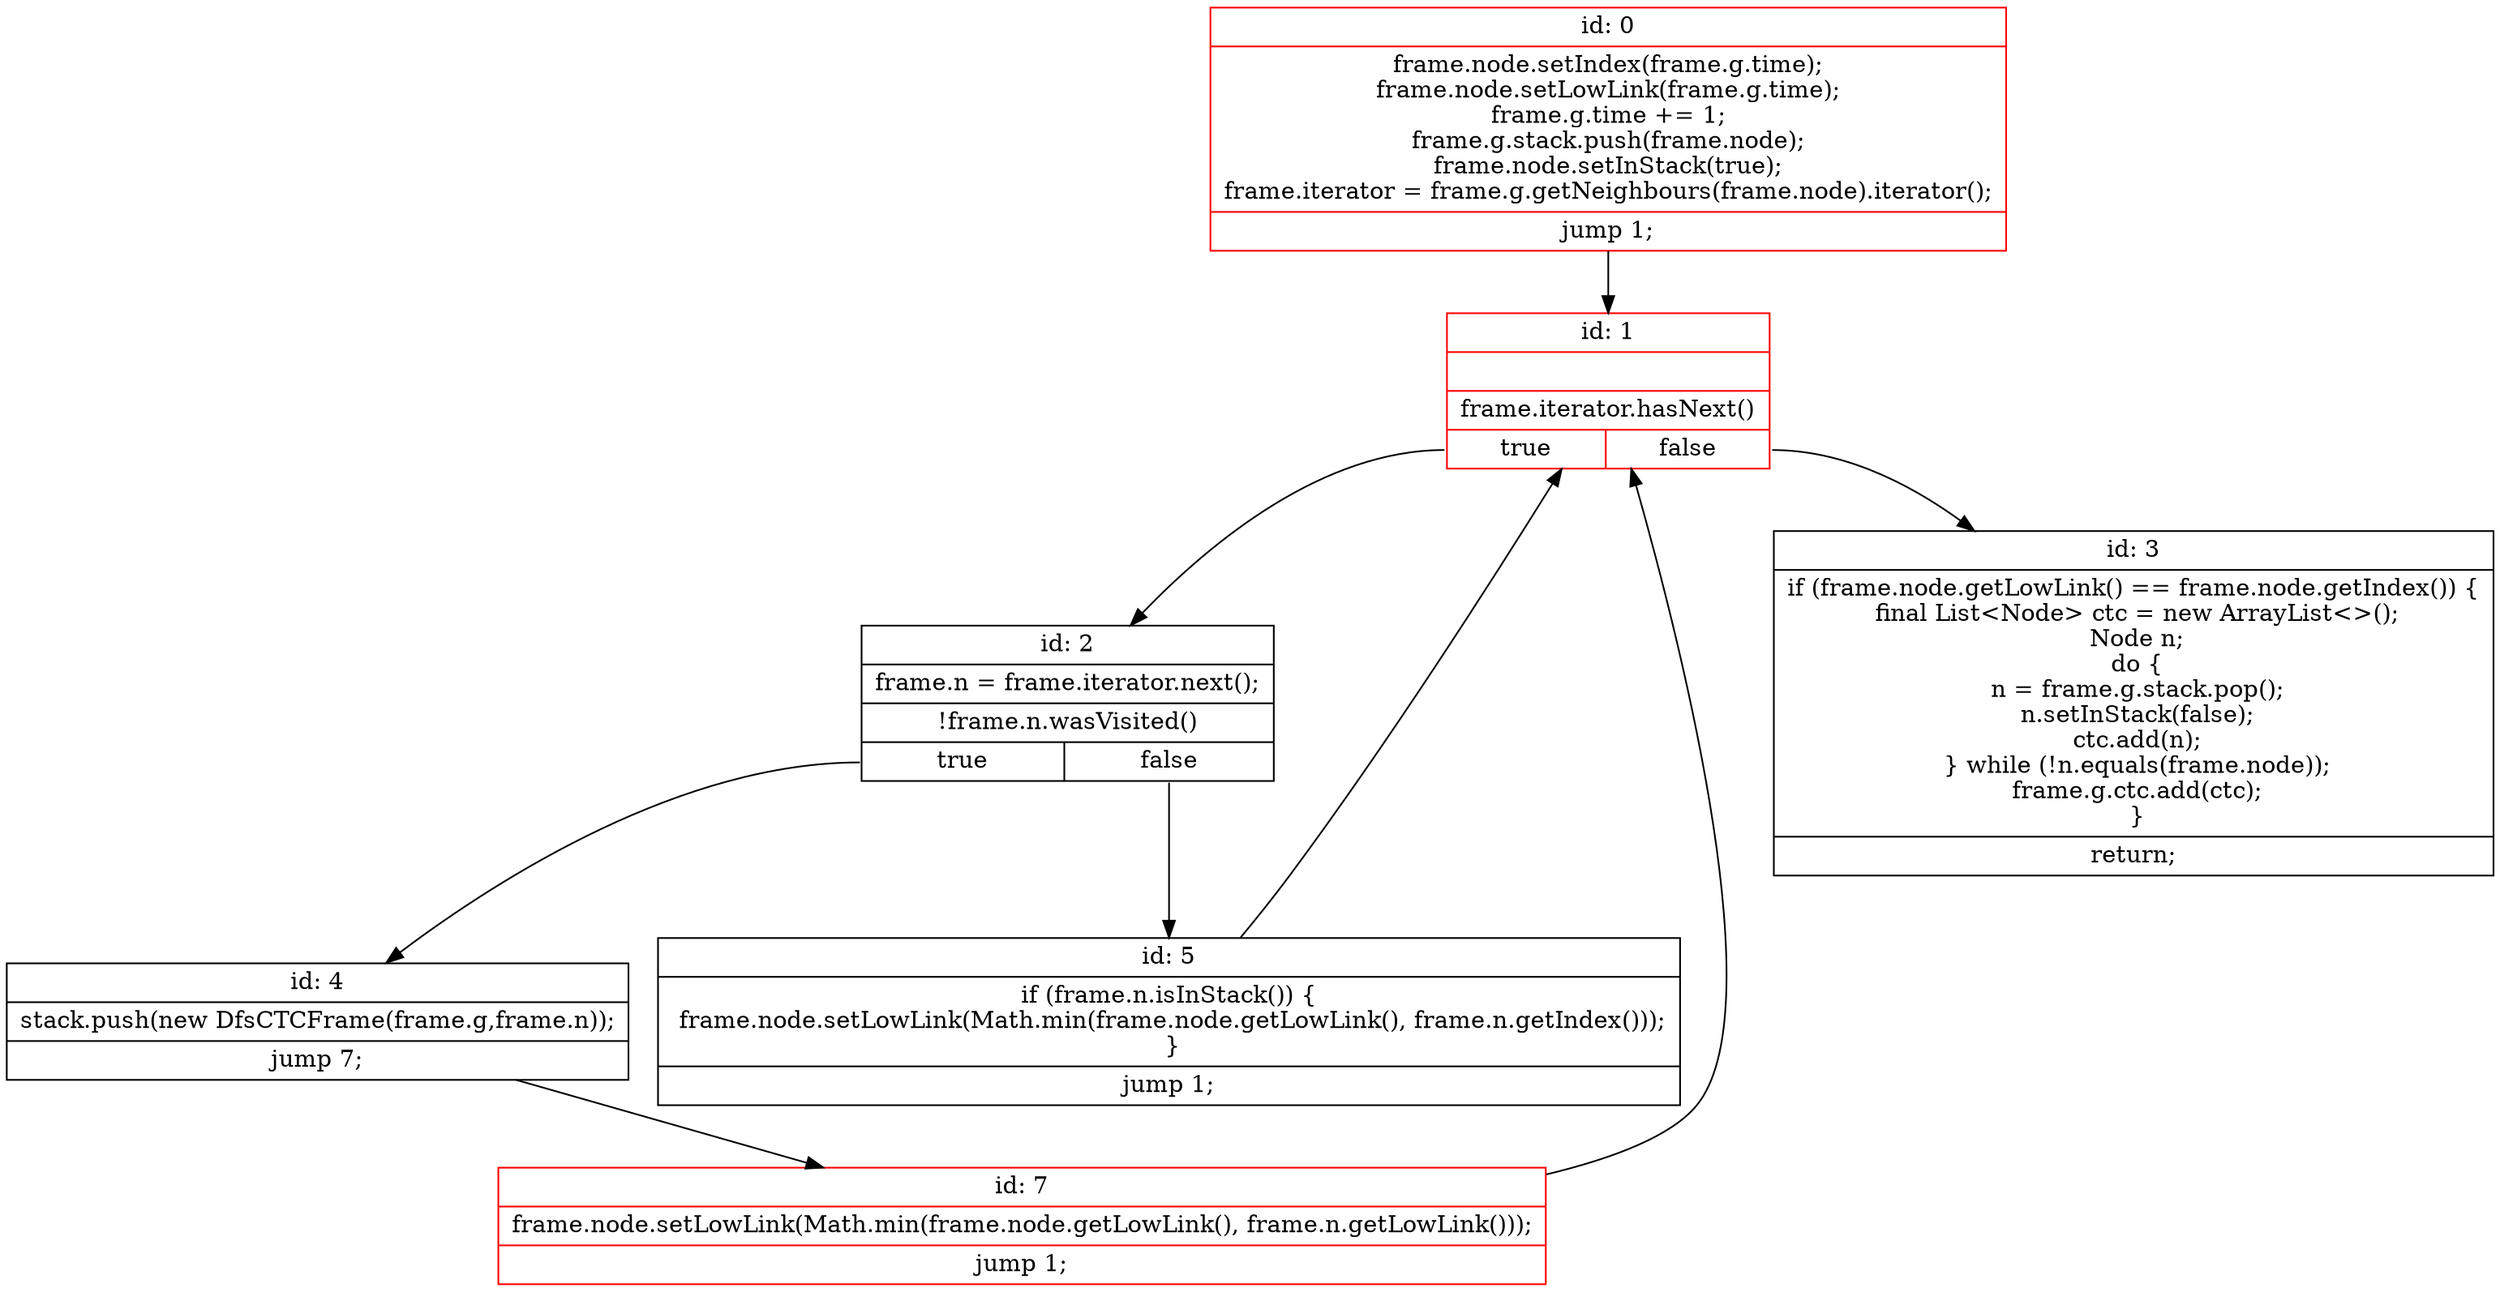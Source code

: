 digraph cfg {
	node [shape=record];
	0 -> 1;
	0 [label="{id: 0|frame.node.setIndex(frame.g.time);\nframe.node.setLowLink(frame.g.time);\nframe.g.time += 1;\nframe.g.stack.push(frame.node);\nframe.node.setInStack(true);\nframe.iterator = frame.g.getNeighbours(frame.node).iterator();|jump 1;}" color=red];
	1:true -> 2;
	1:false -> 3;
	1 [label="{id: 1||frame.iterator.hasNext()|{<true>true|<false>false}}" color=red];
	2:true -> 4;
	2:false -> 5;
	2 [label="{id: 2|frame.n = frame.iterator.next();|!frame.n.wasVisited()|{<true>true|<false>false}}" ];
	3 [label="{id: 3|if (frame.node.getLowLink() == frame.node.getIndex()) \{\n            final List\<Node\> ctc = new ArrayList\<\>();\n            Node n;\n            do \{\n                n = frame.g.stack.pop();\n                n.setInStack(false);\n                ctc.add(n);\n            \} while (!n.equals(frame.node));\n            frame.g.ctc.add(ctc);\n        \}|return;}" ];
	4 -> 7;
	4 [label="{id: 4|stack.push(new DfsCTCFrame(frame.g,frame.n));|jump 7;}" ];
	5 -> 1;
	5 [label="{id: 5|if (frame.n.isInStack()) \{\n                    frame.node.setLowLink(Math.min(frame.node.getLowLink(), frame.n.getIndex()));\n                \}|jump 1;}" ];
	7 -> 1;
	7 [label="{id: 7|frame.node.setLowLink(Math.min(frame.node.getLowLink(), frame.n.getLowLink()));|jump 1;}" color=red];
}